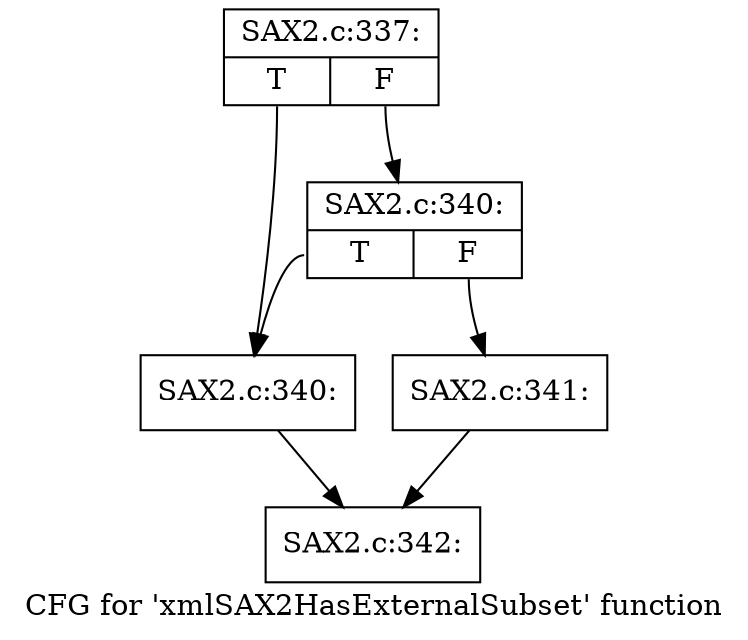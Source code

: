 digraph "CFG for 'xmlSAX2HasExternalSubset' function" {
	label="CFG for 'xmlSAX2HasExternalSubset' function";

	Node0x55f4ae62fc90 [shape=record,label="{SAX2.c:337:|{<s0>T|<s1>F}}"];
	Node0x55f4ae62fc90:s0 -> Node0x55f4ae6308e0;
	Node0x55f4ae62fc90:s1 -> Node0x55f4ae630980;
	Node0x55f4ae630980 [shape=record,label="{SAX2.c:340:|{<s0>T|<s1>F}}"];
	Node0x55f4ae630980:s0 -> Node0x55f4ae6308e0;
	Node0x55f4ae630980:s1 -> Node0x55f4ae630930;
	Node0x55f4ae6308e0 [shape=record,label="{SAX2.c:340:}"];
	Node0x55f4ae6308e0 -> Node0x55f4ae62ff00;
	Node0x55f4ae630930 [shape=record,label="{SAX2.c:341:}"];
	Node0x55f4ae630930 -> Node0x55f4ae62ff00;
	Node0x55f4ae62ff00 [shape=record,label="{SAX2.c:342:}"];
}
